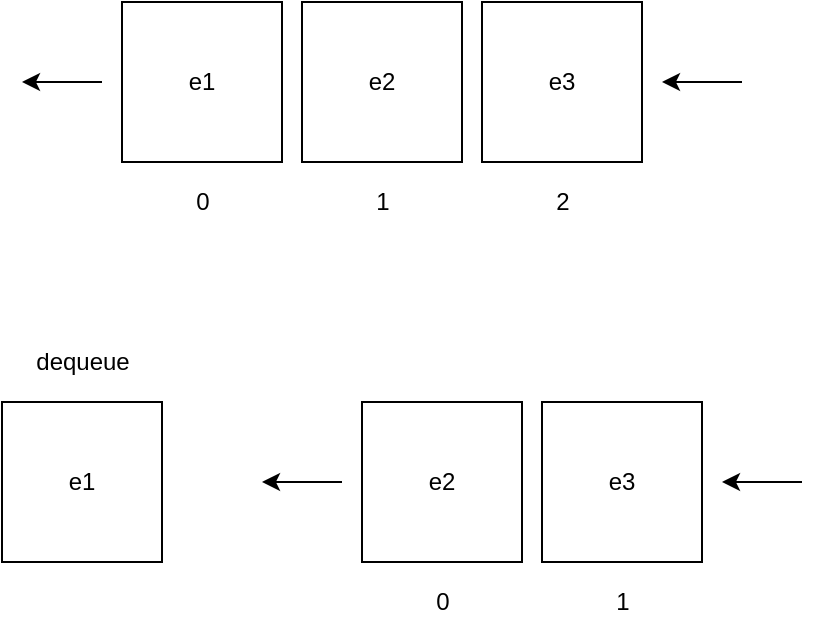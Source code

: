 <mxfile>
    <diagram id="o8hqEk1XuLlJ8u0TKg8c" name="Page-1">
        <mxGraphModel dx="1070" dy="554" grid="1" gridSize="10" guides="1" tooltips="1" connect="1" arrows="1" fold="1" page="1" pageScale="1" pageWidth="850" pageHeight="1100" math="0" shadow="0">
            <root>
                <mxCell id="0"/>
                <mxCell id="1" parent="0"/>
                <mxCell id="4" value="" style="group" vertex="1" connectable="0" parent="1">
                    <mxGeometry x="160" y="80" width="80" height="110" as="geometry"/>
                </mxCell>
                <mxCell id="2" value="e1" style="whiteSpace=wrap;html=1;aspect=fixed;" vertex="1" parent="4">
                    <mxGeometry width="80" height="80" as="geometry"/>
                </mxCell>
                <mxCell id="3" value="0" style="text;html=1;align=center;verticalAlign=middle;resizable=0;points=[];autosize=1;strokeColor=none;fillColor=none;" vertex="1" parent="4">
                    <mxGeometry x="30" y="90" width="20" height="20" as="geometry"/>
                </mxCell>
                <mxCell id="5" value="" style="group" vertex="1" connectable="0" parent="1">
                    <mxGeometry x="250" y="80" width="80" height="110" as="geometry"/>
                </mxCell>
                <mxCell id="6" value="e2" style="whiteSpace=wrap;html=1;aspect=fixed;" vertex="1" parent="5">
                    <mxGeometry width="80" height="80" as="geometry"/>
                </mxCell>
                <mxCell id="7" value="1" style="text;html=1;align=center;verticalAlign=middle;resizable=0;points=[];autosize=1;strokeColor=none;fillColor=none;" vertex="1" parent="5">
                    <mxGeometry x="30" y="90" width="20" height="20" as="geometry"/>
                </mxCell>
                <mxCell id="8" value="" style="group" vertex="1" connectable="0" parent="1">
                    <mxGeometry x="340" y="80" width="80" height="110" as="geometry"/>
                </mxCell>
                <mxCell id="9" value="e3" style="whiteSpace=wrap;html=1;aspect=fixed;" vertex="1" parent="8">
                    <mxGeometry width="80" height="80" as="geometry"/>
                </mxCell>
                <mxCell id="10" value="2" style="text;html=1;align=center;verticalAlign=middle;resizable=0;points=[];autosize=1;strokeColor=none;fillColor=none;" vertex="1" parent="8">
                    <mxGeometry x="30" y="90" width="20" height="20" as="geometry"/>
                </mxCell>
                <mxCell id="11" value="" style="endArrow=classic;html=1;" edge="1" parent="1">
                    <mxGeometry width="50" height="50" relative="1" as="geometry">
                        <mxPoint x="150" y="120" as="sourcePoint"/>
                        <mxPoint x="110" y="120" as="targetPoint"/>
                    </mxGeometry>
                </mxCell>
                <mxCell id="12" value="" style="endArrow=classic;html=1;" edge="1" parent="1">
                    <mxGeometry width="50" height="50" relative="1" as="geometry">
                        <mxPoint x="470" y="120" as="sourcePoint"/>
                        <mxPoint x="430" y="120" as="targetPoint"/>
                    </mxGeometry>
                </mxCell>
                <mxCell id="13" value="" style="group" vertex="1" connectable="0" parent="1">
                    <mxGeometry x="100" y="280" width="80" height="110" as="geometry"/>
                </mxCell>
                <mxCell id="14" value="e1" style="whiteSpace=wrap;html=1;aspect=fixed;" vertex="1" parent="13">
                    <mxGeometry width="80" height="80" as="geometry"/>
                </mxCell>
                <mxCell id="16" value="dequeue" style="text;html=1;align=center;verticalAlign=middle;resizable=0;points=[];autosize=1;strokeColor=none;fillColor=none;" vertex="1" parent="1">
                    <mxGeometry x="110" y="250" width="60" height="20" as="geometry"/>
                </mxCell>
                <mxCell id="17" value="" style="group" vertex="1" connectable="0" parent="1">
                    <mxGeometry x="280" y="280" width="80" height="110" as="geometry"/>
                </mxCell>
                <mxCell id="18" value="e2" style="whiteSpace=wrap;html=1;aspect=fixed;" vertex="1" parent="17">
                    <mxGeometry width="80" height="80" as="geometry"/>
                </mxCell>
                <mxCell id="19" value="0" style="text;html=1;align=center;verticalAlign=middle;resizable=0;points=[];autosize=1;strokeColor=none;fillColor=none;" vertex="1" parent="17">
                    <mxGeometry x="30" y="90" width="20" height="20" as="geometry"/>
                </mxCell>
                <mxCell id="20" value="" style="group" vertex="1" connectable="0" parent="1">
                    <mxGeometry x="370" y="280" width="80" height="110" as="geometry"/>
                </mxCell>
                <mxCell id="21" value="e3" style="whiteSpace=wrap;html=1;aspect=fixed;" vertex="1" parent="20">
                    <mxGeometry width="80" height="80" as="geometry"/>
                </mxCell>
                <mxCell id="22" value="1" style="text;html=1;align=center;verticalAlign=middle;resizable=0;points=[];autosize=1;strokeColor=none;fillColor=none;" vertex="1" parent="20">
                    <mxGeometry x="30" y="90" width="20" height="20" as="geometry"/>
                </mxCell>
                <mxCell id="23" value="" style="endArrow=classic;html=1;" edge="1" parent="1">
                    <mxGeometry width="50" height="50" relative="1" as="geometry">
                        <mxPoint x="270" y="320" as="sourcePoint"/>
                        <mxPoint x="230" y="320" as="targetPoint"/>
                    </mxGeometry>
                </mxCell>
                <mxCell id="24" value="" style="endArrow=classic;html=1;" edge="1" parent="1">
                    <mxGeometry width="50" height="50" relative="1" as="geometry">
                        <mxPoint x="500" y="320" as="sourcePoint"/>
                        <mxPoint x="460" y="320" as="targetPoint"/>
                    </mxGeometry>
                </mxCell>
            </root>
        </mxGraphModel>
    </diagram>
</mxfile>